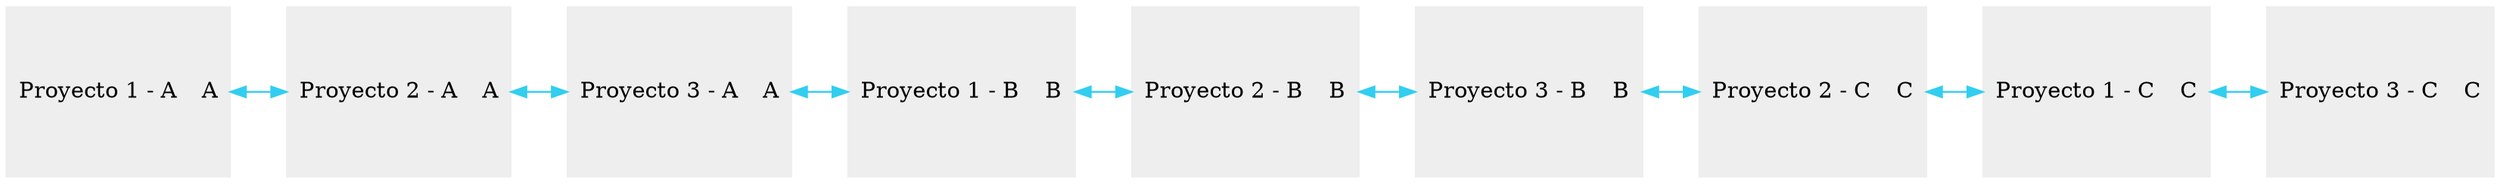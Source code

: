 digraph G {
node [shape=record];
rankdir=LR;
node [width=1.5];
node [height=1.5];
node [style=filled];
node [fillcolor="#EEEEEE"];
node [color="#EEEEEE"];
edge [color="#31CEF0"];
node0 [label="{<f0>Proyecto 1 - A|<f1>A}"];
node1 [label="{<f0>Proyecto 2 - A|<f1>A}"];
node2 [label="{<f0>Proyecto 3 - A|<f1>A}"];
node3 [label="{<f0>Proyecto 1 - B|<f1>B}"];
node4 [label="{<f0>Proyecto 2 - B|<f1>B}"];
node5 [label="{<f0>Proyecto 3 - B|<f1>B}"];
node6 [label="{<f0>Proyecto 2 - C|<f1>C}"];
node7 [label="{<f0>Proyecto 1 - C|<f1>C}"];
node8 [label="{<f0>Proyecto 3 - C|<f1>C}"];
"node0":f1 -> "node1":f0;
"node1":f1 -> "node2":f0;
"node1":f0 -> "node0":f1;
"node2":f1 -> "node3":f0;
"node2":f0 -> "node1":f1;
"node3":f1 -> "node4":f0;
"node3":f0 -> "node2":f1;
"node4":f1 -> "node5":f0;
"node4":f0 -> "node3":f1;
"node5":f1 -> "node6":f0;
"node5":f0 -> "node4":f1;
"node6":f1 -> "node7":f0;
"node6":f0 -> "node5":f1;
"node7":f1 -> "node8":f0;
"node7":f0 -> "node6":f1;
"node8":f0 -> "node7":f1;
}